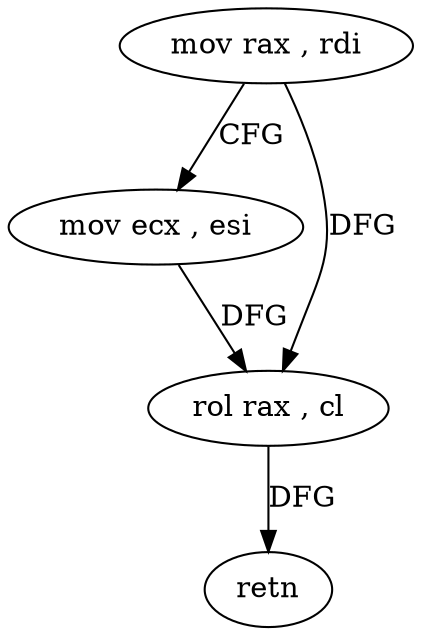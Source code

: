 digraph "func" {
"161860" [label = "mov rax , rdi" ]
"161863" [label = "mov ecx , esi" ]
"161865" [label = "rol rax , cl" ]
"161868" [label = "retn" ]
"161860" -> "161863" [ label = "CFG" ]
"161860" -> "161865" [ label = "DFG" ]
"161863" -> "161865" [ label = "DFG" ]
"161865" -> "161868" [ label = "DFG" ]
}
